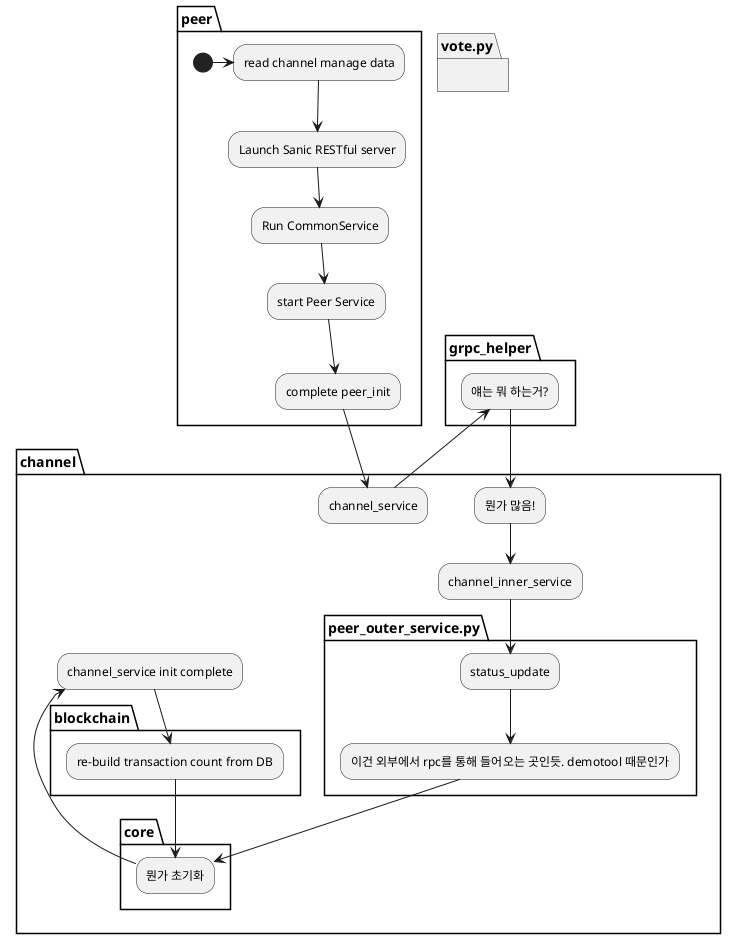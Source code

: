 @startuml
'========= loopchain.peer.log
partition peer {
    (*) -> read channel manage data
    --> Launch Sanic RESTful server
    --> Run CommonService
    --> start Peer Service
    --> complete peer_init
}

partition channel {
    --> channel_service
}
partition grpc_helper {
    --> "얘는 뭐 하는거?"
}
partition channel {
    --> "뭔가 많음!"

    --> channel_inner_service
    partition peer_outer_service.py {
        --> status_update
        --> "이건 외부에서 rpc를 통해 들어오는 곳인듯. demotool 때문인가"
    }
    partition core {
        --> "뭔가 초기화"
    }
    --> channel_service init complete
    partition blockchain {
        --> re-build transaction count from DB
    }
    partition core {
        --> "뭔가 초기화"
    }
}

'================= loopchain.log
partition vote.py {
}
@endmul

